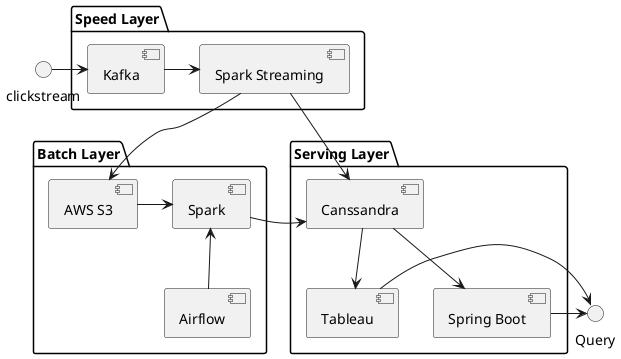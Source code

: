 @startuml

skinparam componentStyle uml2

together {

    package "Speed Layer" as spl {
        [Kafka] as kf
        [Spark Streaming] as ss
        kf -right-> ss
    }
    clickstream -right-> kf
}


package "Batch Layer" as batl {
    [AWS S3] as s3
    [Spark] as sp
    [Airflow] as af
    s3 -right-> sp
    af -up-> sp
}

ss -down-> s3

package "Serving Layer" as servl {
    [Canssandra] as ca
    [Tableau] as tb
    [Spring Boot] as spb
    ca -down-> tb
    ca -down-> spb
}


ss -right-> ca
sp -right-> ca

interface Query as q

tb -right-> q
spb -right-> q
@enduml
